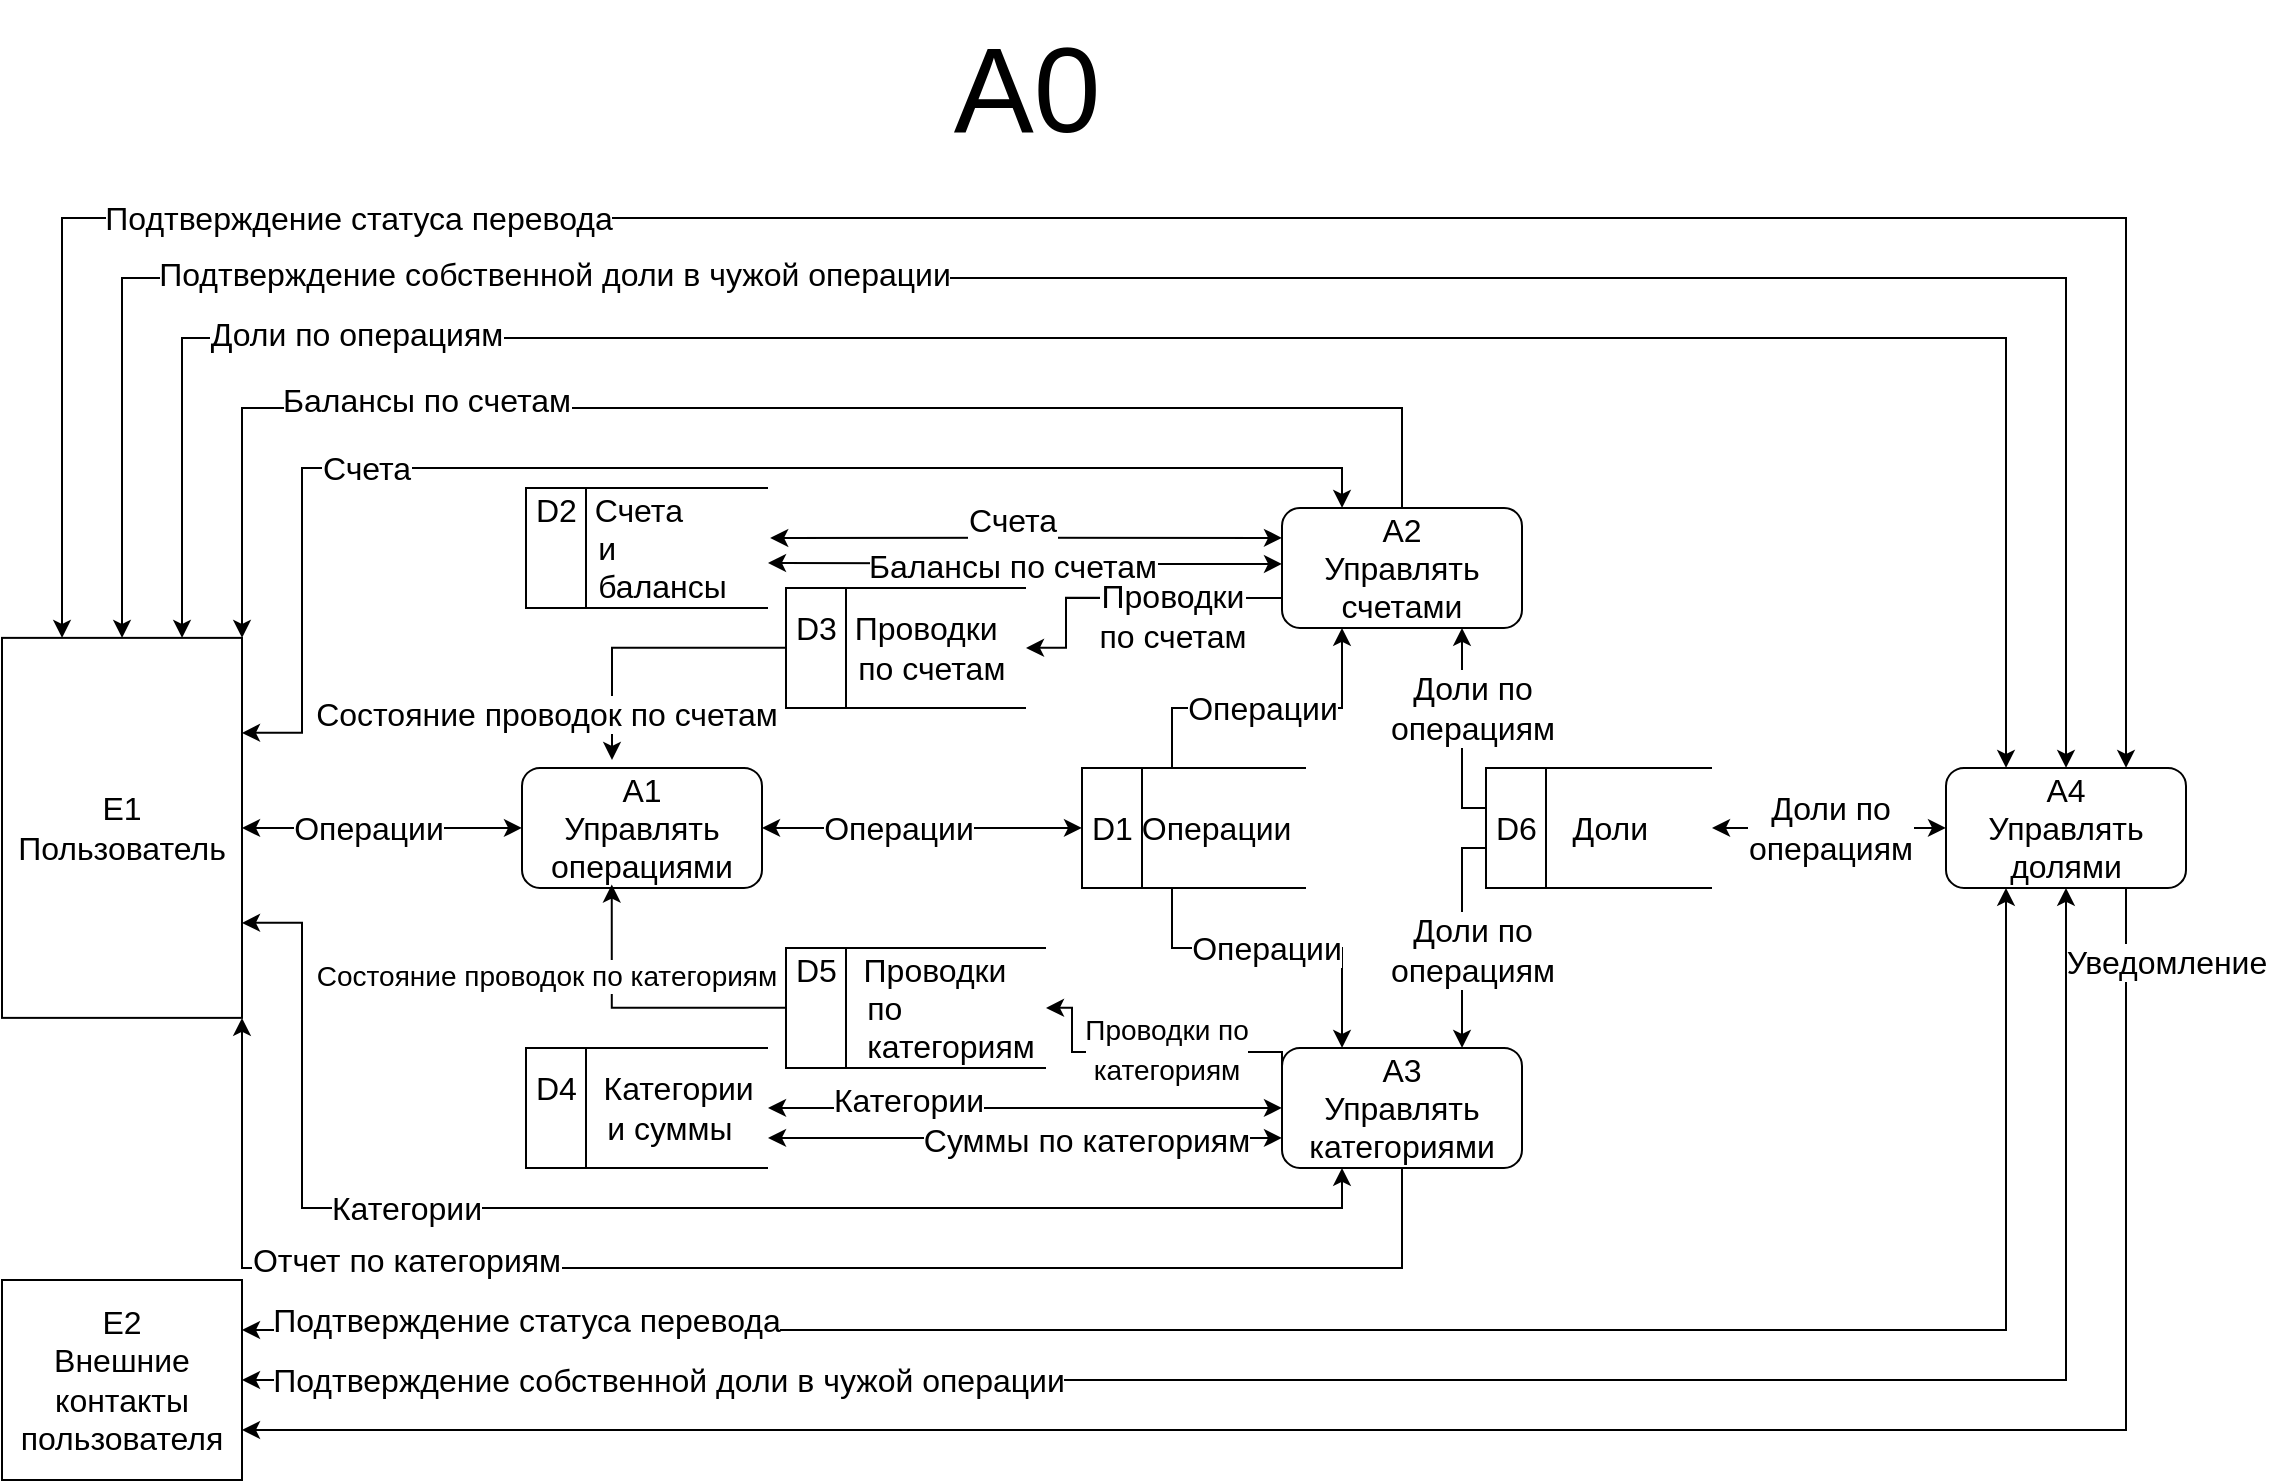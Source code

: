 <mxfile version="28.2.5">
  <diagram name="Page-1" id="52a04d89-c75d-2922-d76d-85b35f80e030">
    <mxGraphModel dx="1281" dy="990" grid="1" gridSize="10" guides="1" tooltips="1" connect="1" arrows="1" fold="1" page="1" pageScale="1" pageWidth="1200" pageHeight="800" background="none" math="0" shadow="0">
      <root>
        <mxCell id="0" />
        <mxCell id="1" parent="0" />
        <mxCell id="gf1LbIXTJV9e4SsXSkUJ-65" style="edgeStyle=orthogonalEdgeStyle;rounded=0;orthogonalLoop=1;jettySize=auto;html=1;startArrow=classic;fontSize=16;" parent="1" source="iWIfJNY9qAbWqWh-vAl--5" target="gf1LbIXTJV9e4SsXSkUJ-1" edge="1">
          <mxGeometry relative="1" as="geometry" />
        </mxCell>
        <mxCell id="gf1LbIXTJV9e4SsXSkUJ-82" value="Операции" style="edgeLabel;html=1;align=center;verticalAlign=middle;resizable=0;points=[];fontSize=16;" parent="gf1LbIXTJV9e4SsXSkUJ-65" vertex="1" connectable="0">
          <mxGeometry x="-0.524" relative="1" as="geometry">
            <mxPoint x="29" as="offset" />
          </mxGeometry>
        </mxCell>
        <mxCell id="gf1LbIXTJV9e4SsXSkUJ-66" style="edgeStyle=orthogonalEdgeStyle;rounded=0;orthogonalLoop=1;jettySize=auto;html=1;exitX=1;exitY=0.25;exitDx=0;exitDy=0;entryX=0.25;entryY=0;entryDx=0;entryDy=0;startArrow=classic;fontSize=16;" parent="1" source="iWIfJNY9qAbWqWh-vAl--5" target="gf1LbIXTJV9e4SsXSkUJ-2" edge="1">
          <mxGeometry relative="1" as="geometry">
            <Array as="points">
              <mxPoint x="218" y="395.94" />
              <mxPoint x="218" y="263.94" />
              <mxPoint x="738" y="263.94" />
            </Array>
          </mxGeometry>
        </mxCell>
        <mxCell id="gf1LbIXTJV9e4SsXSkUJ-80" value="Счета" style="edgeLabel;html=1;align=center;verticalAlign=middle;resizable=0;points=[];fontSize=16;" parent="gf1LbIXTJV9e4SsXSkUJ-66" vertex="1" connectable="0">
          <mxGeometry x="-0.35" y="-4" relative="1" as="geometry">
            <mxPoint x="-34" y="-4" as="offset" />
          </mxGeometry>
        </mxCell>
        <mxCell id="gf1LbIXTJV9e4SsXSkUJ-67" style="edgeStyle=orthogonalEdgeStyle;rounded=0;orthogonalLoop=1;jettySize=auto;html=1;exitX=1;exitY=0.75;exitDx=0;exitDy=0;entryX=0.25;entryY=1;entryDx=0;entryDy=0;startArrow=classic;fontSize=16;" parent="1" source="iWIfJNY9qAbWqWh-vAl--5" target="gf1LbIXTJV9e4SsXSkUJ-33" edge="1">
          <mxGeometry relative="1" as="geometry">
            <Array as="points">
              <mxPoint x="218" y="490.94" />
              <mxPoint x="218" y="633.94" />
              <mxPoint x="738" y="633.94" />
            </Array>
          </mxGeometry>
        </mxCell>
        <mxCell id="gf1LbIXTJV9e4SsXSkUJ-81" value="Категории" style="edgeLabel;html=1;align=center;verticalAlign=middle;resizable=0;points=[];fontSize=16;" parent="gf1LbIXTJV9e4SsXSkUJ-67" vertex="1" connectable="0">
          <mxGeometry x="-0.394" y="-4" relative="1" as="geometry">
            <mxPoint x="8" y="-4" as="offset" />
          </mxGeometry>
        </mxCell>
        <mxCell id="gf1LbIXTJV9e4SsXSkUJ-70" style="edgeStyle=orthogonalEdgeStyle;rounded=0;orthogonalLoop=1;jettySize=auto;html=1;exitX=0.75;exitY=0;exitDx=0;exitDy=0;entryX=0.25;entryY=0;entryDx=0;entryDy=0;startArrow=classic;fontSize=16;" parent="1" source="iWIfJNY9qAbWqWh-vAl--5" target="gf1LbIXTJV9e4SsXSkUJ-5" edge="1">
          <mxGeometry relative="1" as="geometry">
            <Array as="points">
              <mxPoint x="158" y="199" />
              <mxPoint x="1070" y="199" />
            </Array>
          </mxGeometry>
        </mxCell>
        <mxCell id="gf1LbIXTJV9e4SsXSkUJ-75" value="Доли по операциям" style="edgeLabel;html=1;align=center;verticalAlign=middle;resizable=0;points=[];fontSize=16;" parent="gf1LbIXTJV9e4SsXSkUJ-70" vertex="1" connectable="0">
          <mxGeometry x="-0.735" y="2" relative="1" as="geometry">
            <mxPoint x="68" as="offset" />
          </mxGeometry>
        </mxCell>
        <mxCell id="gf1LbIXTJV9e4SsXSkUJ-72" style="edgeStyle=orthogonalEdgeStyle;rounded=0;orthogonalLoop=1;jettySize=auto;html=1;entryX=0.5;entryY=0;entryDx=0;entryDy=0;startArrow=classic;fontSize=16;" parent="1" source="iWIfJNY9qAbWqWh-vAl--5" target="gf1LbIXTJV9e4SsXSkUJ-5" edge="1">
          <mxGeometry relative="1" as="geometry">
            <Array as="points">
              <mxPoint x="128" y="169" />
              <mxPoint x="1100" y="169" />
            </Array>
          </mxGeometry>
        </mxCell>
        <mxCell id="gf1LbIXTJV9e4SsXSkUJ-76" value="Подтверждение собственной доли в чужой операции" style="edgeLabel;html=1;align=center;verticalAlign=middle;resizable=0;points=[];fontSize=16;" parent="gf1LbIXTJV9e4SsXSkUJ-72" vertex="1" connectable="0">
          <mxGeometry x="-0.719" y="2" relative="1" as="geometry">
            <mxPoint x="199" as="offset" />
          </mxGeometry>
        </mxCell>
        <mxCell id="gf1LbIXTJV9e4SsXSkUJ-73" style="edgeStyle=orthogonalEdgeStyle;rounded=0;orthogonalLoop=1;jettySize=auto;html=1;exitX=0.25;exitY=0;exitDx=0;exitDy=0;entryX=0.75;entryY=0;entryDx=0;entryDy=0;startArrow=classic;fontSize=16;" parent="1" source="iWIfJNY9qAbWqWh-vAl--5" target="gf1LbIXTJV9e4SsXSkUJ-5" edge="1">
          <mxGeometry relative="1" as="geometry">
            <Array as="points">
              <mxPoint x="98" y="139" />
              <mxPoint x="1130" y="139" />
            </Array>
          </mxGeometry>
        </mxCell>
        <mxCell id="gf1LbIXTJV9e4SsXSkUJ-77" value="Подтверждение статуса перевода" style="edgeLabel;html=1;align=center;verticalAlign=middle;resizable=0;points=[];fontSize=16;" parent="gf1LbIXTJV9e4SsXSkUJ-73" vertex="1" connectable="0">
          <mxGeometry x="-0.54" y="3" relative="1" as="geometry">
            <mxPoint x="9" y="3" as="offset" />
          </mxGeometry>
        </mxCell>
        <mxCell id="iWIfJNY9qAbWqWh-vAl--5" value="E1&lt;div&gt;Пользователь&lt;/div&gt;" style="rounded=0;whiteSpace=wrap;html=1;fontSize=16;" parent="1" vertex="1">
          <mxGeometry x="68" y="348.94" width="120" height="190" as="geometry" />
        </mxCell>
        <mxCell id="iWIfJNY9qAbWqWh-vAl--6" value="E2&lt;div&gt;Внешние контакты пользователя&lt;/div&gt;" style="rounded=0;whiteSpace=wrap;html=1;fontSize=16;" parent="1" vertex="1">
          <mxGeometry x="68" y="670" width="120" height="100" as="geometry" />
        </mxCell>
        <mxCell id="gf1LbIXTJV9e4SsXSkUJ-1" value="A1&lt;br&gt;Управлять операциями" style="rounded=1;whiteSpace=wrap;html=1;fontSize=16;" parent="1" vertex="1">
          <mxGeometry x="328" y="413.94" width="120" height="60" as="geometry" />
        </mxCell>
        <mxCell id="gf1LbIXTJV9e4SsXSkUJ-69" style="edgeStyle=orthogonalEdgeStyle;rounded=0;orthogonalLoop=1;jettySize=auto;html=1;entryX=1;entryY=0;entryDx=0;entryDy=0;fontSize=16;" parent="1" source="gf1LbIXTJV9e4SsXSkUJ-2" target="iWIfJNY9qAbWqWh-vAl--5" edge="1">
          <mxGeometry relative="1" as="geometry">
            <Array as="points">
              <mxPoint x="768" y="233.94" />
              <mxPoint x="188" y="233.94" />
            </Array>
          </mxGeometry>
        </mxCell>
        <mxCell id="gf1LbIXTJV9e4SsXSkUJ-78" value="Балансы по счетам" style="edgeLabel;html=1;align=center;verticalAlign=middle;resizable=0;points=[];fontSize=16;" parent="gf1LbIXTJV9e4SsXSkUJ-69" vertex="1" connectable="0">
          <mxGeometry x="0.639" y="-4" relative="1" as="geometry">
            <mxPoint x="72" as="offset" />
          </mxGeometry>
        </mxCell>
        <mxCell id="gf1LbIXTJV9e4SsXSkUJ-2" value="A2&lt;br&gt;Управлять счетами" style="rounded=1;whiteSpace=wrap;html=1;fontSize=16;" parent="1" vertex="1">
          <mxGeometry x="708" y="283.94" width="120" height="60" as="geometry" />
        </mxCell>
        <mxCell id="AvBX1O-fgBV3k__ojIKi-1" style="edgeStyle=orthogonalEdgeStyle;rounded=0;orthogonalLoop=1;jettySize=auto;html=1;entryX=1;entryY=0.75;entryDx=0;entryDy=0;fontSize=16;" parent="1" source="gf1LbIXTJV9e4SsXSkUJ-5" target="iWIfJNY9qAbWqWh-vAl--6" edge="1">
          <mxGeometry relative="1" as="geometry">
            <Array as="points">
              <mxPoint x="1130" y="745" />
            </Array>
          </mxGeometry>
        </mxCell>
        <mxCell id="AvBX1O-fgBV3k__ojIKi-2" value="Уведомление" style="edgeLabel;html=1;align=center;verticalAlign=middle;resizable=0;points=[];fontSize=16;" parent="AvBX1O-fgBV3k__ojIKi-1" vertex="1" connectable="0">
          <mxGeometry x="-0.957" y="-2" relative="1" as="geometry">
            <mxPoint x="22" y="11" as="offset" />
          </mxGeometry>
        </mxCell>
        <mxCell id="gf1LbIXTJV9e4SsXSkUJ-5" value="A4&lt;br&gt;Управлять долями" style="rounded=1;whiteSpace=wrap;html=1;fontSize=16;" parent="1" vertex="1">
          <mxGeometry x="1040" y="413.94" width="120" height="60" as="geometry" />
        </mxCell>
        <mxCell id="gf1LbIXTJV9e4SsXSkUJ-49" style="edgeStyle=orthogonalEdgeStyle;rounded=0;orthogonalLoop=1;jettySize=auto;html=1;exitX=0.25;exitY=1;exitDx=0;exitDy=0;entryX=1;entryY=0.25;entryDx=0;entryDy=0;startArrow=classic;fontSize=16;" parent="1" source="gf1LbIXTJV9e4SsXSkUJ-5" target="iWIfJNY9qAbWqWh-vAl--6" edge="1">
          <mxGeometry relative="1" as="geometry">
            <mxPoint x="1218" y="673.94" as="sourcePoint" />
          </mxGeometry>
        </mxCell>
        <mxCell id="gf1LbIXTJV9e4SsXSkUJ-88" value="Подтверждение&amp;nbsp;&lt;span style=&quot;background-color: light-dark(#ffffff, var(--ge-dark-color, #121212)); color: light-dark(rgb(0, 0, 0), rgb(255, 255, 255));&quot;&gt;статуса перевода&lt;/span&gt;" style="edgeLabel;html=1;align=center;verticalAlign=middle;resizable=0;points=[];fontSize=16;" parent="gf1LbIXTJV9e4SsXSkUJ-49" vertex="1" connectable="0">
          <mxGeometry x="-0.634" y="-1" relative="1" as="geometry">
            <mxPoint x="-739" y="14" as="offset" />
          </mxGeometry>
        </mxCell>
        <mxCell id="gf1LbIXTJV9e4SsXSkUJ-50" style="edgeStyle=orthogonalEdgeStyle;rounded=0;orthogonalLoop=1;jettySize=auto;html=1;exitX=0.5;exitY=1;exitDx=0;exitDy=0;entryX=1;entryY=0.5;entryDx=0;entryDy=0;startArrow=classic;fontSize=16;" parent="1" source="gf1LbIXTJV9e4SsXSkUJ-5" target="iWIfJNY9qAbWqWh-vAl--6" edge="1">
          <mxGeometry relative="1" as="geometry">
            <mxPoint x="1278" y="673.94" as="sourcePoint" />
          </mxGeometry>
        </mxCell>
        <mxCell id="gf1LbIXTJV9e4SsXSkUJ-90" value="Подтверждение собственной доли в чужой операции" style="edgeLabel;html=1;align=center;verticalAlign=middle;resizable=0;points=[];fontSize=16;" parent="gf1LbIXTJV9e4SsXSkUJ-50" vertex="1" connectable="0">
          <mxGeometry x="0.932" y="5" relative="1" as="geometry">
            <mxPoint x="173" y="-5" as="offset" />
          </mxGeometry>
        </mxCell>
        <mxCell id="gf1LbIXTJV9e4SsXSkUJ-60" style="edgeStyle=orthogonalEdgeStyle;rounded=0;orthogonalLoop=1;jettySize=auto;html=1;entryX=1;entryY=0.5;entryDx=0;entryDy=0;startArrow=classic;fontSize=16;" parent="1" source="gf1LbIXTJV9e4SsXSkUJ-7" target="gf1LbIXTJV9e4SsXSkUJ-1" edge="1">
          <mxGeometry relative="1" as="geometry" />
        </mxCell>
        <mxCell id="gf1LbIXTJV9e4SsXSkUJ-91" value="Операции" style="edgeLabel;html=1;align=center;verticalAlign=middle;resizable=0;points=[];fontSize=16;" parent="gf1LbIXTJV9e4SsXSkUJ-60" vertex="1" connectable="0">
          <mxGeometry x="0.416" y="-4" relative="1" as="geometry">
            <mxPoint x="21" y="4" as="offset" />
          </mxGeometry>
        </mxCell>
        <mxCell id="AvBX1O-fgBV3k__ojIKi-3" style="edgeStyle=orthogonalEdgeStyle;rounded=0;orthogonalLoop=1;jettySize=auto;html=1;entryX=0.25;entryY=1;entryDx=0;entryDy=0;fontSize=16;" parent="1" source="gf1LbIXTJV9e4SsXSkUJ-7" target="gf1LbIXTJV9e4SsXSkUJ-2" edge="1">
          <mxGeometry relative="1" as="geometry">
            <Array as="points">
              <mxPoint x="653" y="383.94" />
              <mxPoint x="738" y="383.94" />
            </Array>
          </mxGeometry>
        </mxCell>
        <mxCell id="AvBX1O-fgBV3k__ojIKi-4" value="Операции" style="edgeLabel;html=1;align=center;verticalAlign=middle;resizable=0;points=[];fontSize=16;" parent="AvBX1O-fgBV3k__ojIKi-3" vertex="1" connectable="0">
          <mxGeometry x="-0.1" y="-1" relative="1" as="geometry">
            <mxPoint x="5" y="-1" as="offset" />
          </mxGeometry>
        </mxCell>
        <mxCell id="AvBX1O-fgBV3k__ojIKi-5" style="edgeStyle=orthogonalEdgeStyle;rounded=0;orthogonalLoop=1;jettySize=auto;html=1;entryX=0.25;entryY=0;entryDx=0;entryDy=0;fontSize=16;" parent="1" source="gf1LbIXTJV9e4SsXSkUJ-7" target="gf1LbIXTJV9e4SsXSkUJ-33" edge="1">
          <mxGeometry relative="1" as="geometry">
            <Array as="points">
              <mxPoint x="653" y="503.94" />
              <mxPoint x="738" y="503.94" />
            </Array>
          </mxGeometry>
        </mxCell>
        <mxCell id="AvBX1O-fgBV3k__ojIKi-6" value="Операции" style="edgeLabel;html=1;align=center;verticalAlign=middle;resizable=0;points=[];fontSize=16;" parent="AvBX1O-fgBV3k__ojIKi-5" vertex="1" connectable="0">
          <mxGeometry x="-0.179" y="-2" relative="1" as="geometry">
            <mxPoint x="9" y="-2" as="offset" />
          </mxGeometry>
        </mxCell>
        <mxCell id="gf1LbIXTJV9e4SsXSkUJ-7" value="D1 Операции" style="shape=mxgraph.dfd.dataStoreID;whiteSpace=wrap;html=1;boundedLbl=1;backgroundOutline=1;size=15;dashed=0;align=left;spacingLeft=3;points=[[0,0],[0.5,0],[1,0],[0,0.5],[1,0.5],[0,1],[0.5,1],[1,1]];fontSize=16;" parent="1" vertex="1">
          <mxGeometry x="608" y="413.94" width="112" height="60" as="geometry" />
        </mxCell>
        <mxCell id="gf1LbIXTJV9e4SsXSkUJ-9" value="D2&amp;nbsp; Счета&lt;div&gt;&amp;nbsp; &amp;nbsp; &amp;nbsp; &amp;nbsp;и&lt;br&gt;&amp;nbsp; &amp;nbsp; &amp;nbsp; &amp;nbsp;балансы&lt;/div&gt;" style="shape=mxgraph.dfd.dataStoreID;whiteSpace=wrap;html=1;boundedLbl=1;backgroundOutline=1;size=15;dashed=0;align=left;spacingLeft=3;points=[[0,0],[0.5,0],[1,0],[0,0.5],[1,0.5],[0,1],[0.5,1],[1,1]];fontSize=16;" parent="1" vertex="1">
          <mxGeometry x="330" y="273.94" width="121" height="60" as="geometry" />
        </mxCell>
        <mxCell id="AvBX1O-fgBV3k__ojIKi-17" style="edgeStyle=orthogonalEdgeStyle;rounded=0;orthogonalLoop=1;jettySize=auto;html=1;fontSize=16;" parent="1" source="gf1LbIXTJV9e4SsXSkUJ-10" edge="1">
          <mxGeometry relative="1" as="geometry">
            <mxPoint x="373" y="410" as="targetPoint" />
            <Array as="points">
              <mxPoint x="373" y="354" />
            </Array>
          </mxGeometry>
        </mxCell>
        <mxCell id="AvBX1O-fgBV3k__ojIKi-18" value="Состояние проводок по счетам" style="edgeLabel;html=1;align=center;verticalAlign=middle;resizable=0;points=[];fontSize=16;" parent="AvBX1O-fgBV3k__ojIKi-17" vertex="1" connectable="0">
          <mxGeometry x="0.504" y="-2" relative="1" as="geometry">
            <mxPoint x="-31" y="12" as="offset" />
          </mxGeometry>
        </mxCell>
        <mxCell id="gf1LbIXTJV9e4SsXSkUJ-10" value="D3&amp;nbsp; Проводки&lt;div&gt;&amp;nbsp; &amp;nbsp; &amp;nbsp; &amp;nbsp;по счетам&lt;/div&gt;" style="shape=mxgraph.dfd.dataStoreID;whiteSpace=wrap;html=1;boundedLbl=1;backgroundOutline=1;size=15;dashed=0;align=left;spacingLeft=3;points=[[0,0],[0.5,0],[1,0],[0,0.5],[1,0.5],[0,1],[0.5,1],[1,1]];fontSize=16;" parent="1" vertex="1">
          <mxGeometry x="460" y="323.94" width="120" height="60" as="geometry" />
        </mxCell>
        <mxCell id="AvBX1O-fgBV3k__ojIKi-7" style="edgeStyle=orthogonalEdgeStyle;rounded=0;orthogonalLoop=1;jettySize=auto;html=1;entryX=0.75;entryY=1;entryDx=0;entryDy=0;fontSize=16;" parent="1" source="gf1LbIXTJV9e4SsXSkUJ-13" target="gf1LbIXTJV9e4SsXSkUJ-2" edge="1">
          <mxGeometry relative="1" as="geometry">
            <Array as="points">
              <mxPoint x="798" y="433.94" />
            </Array>
          </mxGeometry>
        </mxCell>
        <mxCell id="AvBX1O-fgBV3k__ojIKi-9" value="Доли по&lt;br&gt;операциям" style="edgeLabel;html=1;align=center;verticalAlign=middle;resizable=0;points=[];fontSize=16;" parent="AvBX1O-fgBV3k__ojIKi-7" vertex="1" connectable="0">
          <mxGeometry x="-0.195" y="-1" relative="1" as="geometry">
            <mxPoint x="4" y="-21" as="offset" />
          </mxGeometry>
        </mxCell>
        <mxCell id="AvBX1O-fgBV3k__ojIKi-8" style="edgeStyle=orthogonalEdgeStyle;rounded=0;orthogonalLoop=1;jettySize=auto;html=1;entryX=0.75;entryY=0;entryDx=0;entryDy=0;fontSize=16;" parent="1" source="gf1LbIXTJV9e4SsXSkUJ-13" target="gf1LbIXTJV9e4SsXSkUJ-33" edge="1">
          <mxGeometry relative="1" as="geometry">
            <Array as="points">
              <mxPoint x="798" y="453.94" />
            </Array>
          </mxGeometry>
        </mxCell>
        <mxCell id="AvBX1O-fgBV3k__ojIKi-10" value="Доли по&lt;div&gt;операциям&lt;/div&gt;" style="edgeLabel;html=1;align=center;verticalAlign=middle;resizable=0;points=[];fontSize=16;" parent="AvBX1O-fgBV3k__ojIKi-8" vertex="1" connectable="0">
          <mxGeometry x="-0.423" relative="1" as="geometry">
            <mxPoint x="5" y="30" as="offset" />
          </mxGeometry>
        </mxCell>
        <mxCell id="gf1LbIXTJV9e4SsXSkUJ-13" value="D6&amp;nbsp; &amp;nbsp; Доли" style="shape=mxgraph.dfd.dataStoreID;whiteSpace=wrap;html=1;boundedLbl=1;backgroundOutline=1;size=15;dashed=0;align=left;spacingLeft=3;points=[[0,0],[0.5,0],[1,0],[0,0.5],[1,0.5],[0,1],[0.5,1],[1,1]];fontSize=16;" parent="1" vertex="1">
          <mxGeometry x="810" y="413.94" width="113" height="60" as="geometry" />
        </mxCell>
        <mxCell id="gf1LbIXTJV9e4SsXSkUJ-15" style="edgeStyle=orthogonalEdgeStyle;rounded=0;orthogonalLoop=1;jettySize=auto;html=1;startArrow=classic;entryX=1.009;entryY=0.417;entryDx=0;entryDy=0;entryPerimeter=0;exitX=0;exitY=0.25;exitDx=0;exitDy=0;fontSize=16;" parent="1" source="gf1LbIXTJV9e4SsXSkUJ-2" target="gf1LbIXTJV9e4SsXSkUJ-9" edge="1">
          <mxGeometry relative="1" as="geometry">
            <mxPoint x="443" y="303.94" as="targetPoint" />
            <Array as="points" />
            <mxPoint x="703" y="293.94" as="sourcePoint" />
          </mxGeometry>
        </mxCell>
        <mxCell id="gf1LbIXTJV9e4SsXSkUJ-30" value="Счета" style="edgeLabel;html=1;align=center;verticalAlign=middle;resizable=0;points=[];fontSize=16;" parent="gf1LbIXTJV9e4SsXSkUJ-15" vertex="1" connectable="0">
          <mxGeometry x="-0.092" y="1" relative="1" as="geometry">
            <mxPoint x="-19" y="-10" as="offset" />
          </mxGeometry>
        </mxCell>
        <mxCell id="gf1LbIXTJV9e4SsXSkUJ-25" style="edgeStyle=orthogonalEdgeStyle;rounded=0;orthogonalLoop=1;jettySize=auto;html=1;entryX=1;entryY=0.5;entryDx=0;entryDy=0;entryPerimeter=0;startArrow=classic;fontSize=16;" parent="1" source="gf1LbIXTJV9e4SsXSkUJ-5" target="gf1LbIXTJV9e4SsXSkUJ-13" edge="1">
          <mxGeometry relative="1" as="geometry" />
        </mxCell>
        <mxCell id="gf1LbIXTJV9e4SsXSkUJ-42" value="Доли по &lt;br&gt;операциям" style="edgeLabel;html=1;align=center;verticalAlign=middle;resizable=0;points=[];fontSize=16;" parent="gf1LbIXTJV9e4SsXSkUJ-25" vertex="1" connectable="0">
          <mxGeometry x="-0.098" y="2" relative="1" as="geometry">
            <mxPoint x="-5" y="-2" as="offset" />
          </mxGeometry>
        </mxCell>
        <mxCell id="gf1LbIXTJV9e4SsXSkUJ-29" style="edgeStyle=orthogonalEdgeStyle;rounded=0;orthogonalLoop=1;jettySize=auto;html=1;entryX=1;entryY=0;entryDx=0;entryDy=37.5;entryPerimeter=0;startArrow=classic;fontSize=16;" parent="1" source="gf1LbIXTJV9e4SsXSkUJ-2" target="gf1LbIXTJV9e4SsXSkUJ-9" edge="1">
          <mxGeometry relative="1" as="geometry">
            <Array as="points">
              <mxPoint x="623" y="311.94" />
              <mxPoint x="623" y="311.94" />
            </Array>
          </mxGeometry>
        </mxCell>
        <mxCell id="gf1LbIXTJV9e4SsXSkUJ-31" value="Балансы по счетам" style="edgeLabel;html=1;align=center;verticalAlign=middle;resizable=0;points=[];fontSize=16;" parent="gf1LbIXTJV9e4SsXSkUJ-29" vertex="1" connectable="0">
          <mxGeometry x="0.057" y="1" relative="1" as="geometry">
            <mxPoint x="1" as="offset" />
          </mxGeometry>
        </mxCell>
        <mxCell id="gf1LbIXTJV9e4SsXSkUJ-68" style="edgeStyle=orthogonalEdgeStyle;rounded=0;orthogonalLoop=1;jettySize=auto;html=1;entryX=1;entryY=1;entryDx=0;entryDy=0;fontSize=16;" parent="1" source="gf1LbIXTJV9e4SsXSkUJ-33" target="iWIfJNY9qAbWqWh-vAl--5" edge="1">
          <mxGeometry relative="1" as="geometry">
            <Array as="points">
              <mxPoint x="768" y="663.94" />
              <mxPoint x="188" y="663.94" />
            </Array>
          </mxGeometry>
        </mxCell>
        <mxCell id="gf1LbIXTJV9e4SsXSkUJ-79" value="Отчет по категориям" style="edgeLabel;html=1;align=center;verticalAlign=middle;resizable=0;points=[];fontSize=16;" parent="gf1LbIXTJV9e4SsXSkUJ-68" vertex="1" connectable="0">
          <mxGeometry x="0.591" y="-4" relative="1" as="geometry">
            <mxPoint x="52" as="offset" />
          </mxGeometry>
        </mxCell>
        <mxCell id="gf1LbIXTJV9e4SsXSkUJ-33" value="A3&lt;br&gt;Управлять категориями" style="rounded=1;whiteSpace=wrap;html=1;fontSize=16;" parent="1" vertex="1">
          <mxGeometry x="708" y="553.94" width="120" height="60" as="geometry" />
        </mxCell>
        <mxCell id="gf1LbIXTJV9e4SsXSkUJ-34" value="D4&amp;nbsp; &amp;nbsp;Категории&lt;div&gt;&amp;nbsp; &amp;nbsp; &amp;nbsp; &amp;nbsp; и суммы&lt;/div&gt;" style="shape=mxgraph.dfd.dataStoreID;whiteSpace=wrap;html=1;boundedLbl=1;backgroundOutline=1;size=15;dashed=0;align=left;spacingLeft=3;points=[[0,0],[0.5,0],[1,0],[0,0.5],[1,0.5],[0,1],[0.5,1],[1,1]];fontSize=16;" parent="1" vertex="1">
          <mxGeometry x="330" y="553.94" width="121" height="60" as="geometry" />
        </mxCell>
        <mxCell id="AvBX1O-fgBV3k__ojIKi-13" style="edgeStyle=orthogonalEdgeStyle;rounded=0;orthogonalLoop=1;jettySize=auto;html=1;entryX=0.374;entryY=0.972;entryDx=0;entryDy=0;fontSize=16;entryPerimeter=0;" parent="1" source="gf1LbIXTJV9e4SsXSkUJ-35" target="gf1LbIXTJV9e4SsXSkUJ-1" edge="1">
          <mxGeometry relative="1" as="geometry">
            <Array as="points">
              <mxPoint x="373" y="534" />
            </Array>
          </mxGeometry>
        </mxCell>
        <mxCell id="AvBX1O-fgBV3k__ojIKi-14" value="Состояние проводок по категориям" style="edgeLabel;html=1;align=center;verticalAlign=middle;resizable=0;points=[];fontSize=14;" parent="AvBX1O-fgBV3k__ojIKi-13" vertex="1" connectable="0">
          <mxGeometry x="0.171" y="2" relative="1" as="geometry">
            <mxPoint x="-31" y="-16" as="offset" />
          </mxGeometry>
        </mxCell>
        <mxCell id="gf1LbIXTJV9e4SsXSkUJ-35" value="D5&amp;nbsp; &amp;nbsp;Проводки&lt;div&gt;&amp;nbsp; &amp;nbsp; &amp;nbsp; &amp;nbsp; по&lt;/div&gt;&lt;div&gt;&amp;nbsp; &amp;nbsp; &amp;nbsp; &amp;nbsp; категориям&lt;/div&gt;" style="shape=mxgraph.dfd.dataStoreID;whiteSpace=wrap;html=1;boundedLbl=1;backgroundOutline=1;size=15;dashed=0;align=left;spacingLeft=3;points=[[0,0],[0.5,0],[1,0],[0,0.5],[1,0.5],[0,1],[0.5,1],[1,1]];fontSize=16;" parent="1" vertex="1">
          <mxGeometry x="460" y="503.94" width="130" height="60" as="geometry" />
        </mxCell>
        <mxCell id="gf1LbIXTJV9e4SsXSkUJ-36" style="edgeStyle=orthogonalEdgeStyle;rounded=0;orthogonalLoop=1;jettySize=auto;html=1;startArrow=classic;exitX=0;exitY=0.5;exitDx=0;exitDy=0;entryX=1;entryY=0.5;entryDx=0;entryDy=0;entryPerimeter=0;fontSize=16;" parent="1" source="gf1LbIXTJV9e4SsXSkUJ-33" target="gf1LbIXTJV9e4SsXSkUJ-34" edge="1">
          <mxGeometry relative="1" as="geometry">
            <mxPoint x="493" y="583.94" as="targetPoint" />
            <Array as="points" />
            <mxPoint x="703" y="583.94" as="sourcePoint" />
          </mxGeometry>
        </mxCell>
        <mxCell id="gf1LbIXTJV9e4SsXSkUJ-37" value="Категории" style="edgeLabel;html=1;align=center;verticalAlign=middle;resizable=0;points=[];fontSize=16;" parent="gf1LbIXTJV9e4SsXSkUJ-36" vertex="1" connectable="0">
          <mxGeometry x="-0.092" y="1" relative="1" as="geometry">
            <mxPoint x="-71" y="-5" as="offset" />
          </mxGeometry>
        </mxCell>
        <mxCell id="gf1LbIXTJV9e4SsXSkUJ-40" style="edgeStyle=orthogonalEdgeStyle;rounded=0;orthogonalLoop=1;jettySize=auto;html=1;startArrow=classic;entryX=1;entryY=1;entryDx=0;entryDy=-15;entryPerimeter=0;exitX=0;exitY=0.75;exitDx=0;exitDy=0;fontSize=16;" parent="1" source="gf1LbIXTJV9e4SsXSkUJ-33" target="gf1LbIXTJV9e4SsXSkUJ-34" edge="1">
          <mxGeometry relative="1" as="geometry">
            <Array as="points" />
            <mxPoint x="709" y="603.94" as="sourcePoint" />
            <mxPoint x="493" y="603.94" as="targetPoint" />
          </mxGeometry>
        </mxCell>
        <mxCell id="gf1LbIXTJV9e4SsXSkUJ-41" value="Суммы по категориям" style="edgeLabel;html=1;align=center;verticalAlign=middle;resizable=0;points=[];fontSize=16;" parent="gf1LbIXTJV9e4SsXSkUJ-40" vertex="1" connectable="0">
          <mxGeometry x="0.057" y="1" relative="1" as="geometry">
            <mxPoint x="38" as="offset" />
          </mxGeometry>
        </mxCell>
        <mxCell id="AvBX1O-fgBV3k__ojIKi-21" style="edgeStyle=orthogonalEdgeStyle;rounded=0;orthogonalLoop=1;jettySize=auto;html=1;exitX=0;exitY=0.25;exitDx=0;exitDy=0;entryX=1;entryY=0.5;entryDx=0;entryDy=0;entryPerimeter=0;fontSize=16;" parent="1" source="gf1LbIXTJV9e4SsXSkUJ-33" target="gf1LbIXTJV9e4SsXSkUJ-35" edge="1">
          <mxGeometry relative="1" as="geometry">
            <Array as="points">
              <mxPoint x="708" y="556" />
              <mxPoint x="603" y="556" />
              <mxPoint x="603" y="534" />
            </Array>
          </mxGeometry>
        </mxCell>
        <mxCell id="AvBX1O-fgBV3k__ojIKi-22" value="&lt;font style=&quot;font-size: 14px;&quot;&gt;Проводки по&lt;/font&gt;&lt;div&gt;&lt;font style=&quot;font-size: 14px;&quot;&gt;категориям&lt;/font&gt;&lt;/div&gt;" style="edgeLabel;html=1;align=center;verticalAlign=middle;resizable=0;points=[];fontSize=16;" parent="AvBX1O-fgBV3k__ojIKi-21" vertex="1" connectable="0">
          <mxGeometry x="-0.134" y="-3" relative="1" as="geometry">
            <mxPoint x="-5" y="1" as="offset" />
          </mxGeometry>
        </mxCell>
        <mxCell id="AvBX1O-fgBV3k__ojIKi-23" style="edgeStyle=orthogonalEdgeStyle;rounded=0;orthogonalLoop=1;jettySize=auto;html=1;exitX=0;exitY=0.75;exitDx=0;exitDy=0;entryX=1;entryY=0.5;entryDx=0;entryDy=0;entryPerimeter=0;fontSize=16;" parent="1" source="gf1LbIXTJV9e4SsXSkUJ-2" target="gf1LbIXTJV9e4SsXSkUJ-10" edge="1">
          <mxGeometry relative="1" as="geometry">
            <Array as="points">
              <mxPoint x="600" y="329" />
              <mxPoint x="600" y="354" />
            </Array>
          </mxGeometry>
        </mxCell>
        <mxCell id="AvBX1O-fgBV3k__ojIKi-24" value="Проводки&lt;div&gt;по счетам&lt;/div&gt;" style="edgeLabel;html=1;align=center;verticalAlign=middle;resizable=0;points=[];fontSize=16;" parent="AvBX1O-fgBV3k__ojIKi-23" vertex="1" connectable="0">
          <mxGeometry x="0.646" y="-2" relative="1" as="geometry">
            <mxPoint x="55" y="-9" as="offset" />
          </mxGeometry>
        </mxCell>
        <mxCell id="AvBX1O-fgBV3k__ojIKi-28" value="&lt;font&gt;A0&lt;/font&gt;" style="text;html=1;align=center;verticalAlign=middle;resizable=0;points=[];autosize=1;strokeColor=none;fillColor=none;fontSize=60;" parent="1" vertex="1">
          <mxGeometry x="530" y="30" width="100" height="90" as="geometry" />
        </mxCell>
      </root>
    </mxGraphModel>
  </diagram>
</mxfile>
